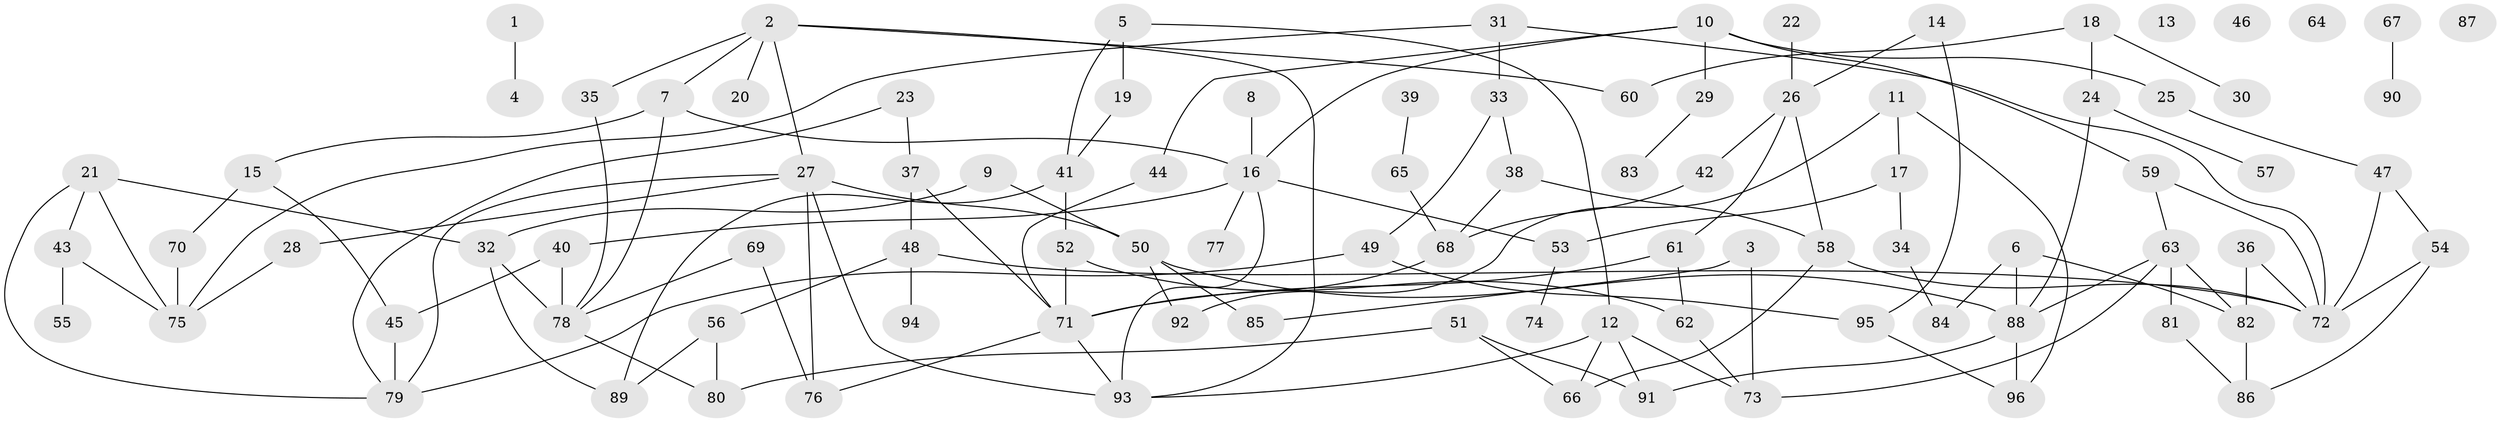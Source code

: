 // Generated by graph-tools (version 1.1) at 2025/25/03/09/25 03:25:23]
// undirected, 96 vertices, 137 edges
graph export_dot {
graph [start="1"]
  node [color=gray90,style=filled];
  1;
  2;
  3;
  4;
  5;
  6;
  7;
  8;
  9;
  10;
  11;
  12;
  13;
  14;
  15;
  16;
  17;
  18;
  19;
  20;
  21;
  22;
  23;
  24;
  25;
  26;
  27;
  28;
  29;
  30;
  31;
  32;
  33;
  34;
  35;
  36;
  37;
  38;
  39;
  40;
  41;
  42;
  43;
  44;
  45;
  46;
  47;
  48;
  49;
  50;
  51;
  52;
  53;
  54;
  55;
  56;
  57;
  58;
  59;
  60;
  61;
  62;
  63;
  64;
  65;
  66;
  67;
  68;
  69;
  70;
  71;
  72;
  73;
  74;
  75;
  76;
  77;
  78;
  79;
  80;
  81;
  82;
  83;
  84;
  85;
  86;
  87;
  88;
  89;
  90;
  91;
  92;
  93;
  94;
  95;
  96;
  1 -- 4;
  2 -- 7;
  2 -- 20;
  2 -- 27;
  2 -- 35;
  2 -- 60;
  2 -- 93;
  3 -- 73;
  3 -- 85;
  5 -- 12;
  5 -- 19;
  5 -- 41;
  6 -- 82;
  6 -- 84;
  6 -- 88;
  7 -- 15;
  7 -- 16;
  7 -- 78;
  8 -- 16;
  9 -- 32;
  9 -- 50;
  10 -- 16;
  10 -- 25;
  10 -- 29;
  10 -- 44;
  10 -- 59;
  11 -- 17;
  11 -- 92;
  11 -- 96;
  12 -- 66;
  12 -- 73;
  12 -- 91;
  12 -- 93;
  14 -- 26;
  14 -- 95;
  15 -- 45;
  15 -- 70;
  16 -- 40;
  16 -- 53;
  16 -- 77;
  16 -- 93;
  17 -- 34;
  17 -- 53;
  18 -- 24;
  18 -- 30;
  18 -- 60;
  19 -- 41;
  21 -- 32;
  21 -- 43;
  21 -- 75;
  21 -- 79;
  22 -- 26;
  23 -- 37;
  23 -- 79;
  24 -- 57;
  24 -- 88;
  25 -- 47;
  26 -- 42;
  26 -- 58;
  26 -- 61;
  27 -- 28;
  27 -- 50;
  27 -- 76;
  27 -- 79;
  27 -- 93;
  28 -- 75;
  29 -- 83;
  31 -- 33;
  31 -- 72;
  31 -- 75;
  32 -- 78;
  32 -- 89;
  33 -- 38;
  33 -- 49;
  34 -- 84;
  35 -- 78;
  36 -- 72;
  36 -- 82;
  37 -- 48;
  37 -- 71;
  38 -- 58;
  38 -- 68;
  39 -- 65;
  40 -- 45;
  40 -- 78;
  41 -- 52;
  41 -- 89;
  42 -- 68;
  43 -- 55;
  43 -- 75;
  44 -- 71;
  45 -- 79;
  47 -- 54;
  47 -- 72;
  48 -- 56;
  48 -- 72;
  48 -- 94;
  49 -- 79;
  49 -- 95;
  50 -- 85;
  50 -- 88;
  50 -- 92;
  51 -- 66;
  51 -- 80;
  51 -- 91;
  52 -- 62;
  52 -- 71;
  53 -- 74;
  54 -- 72;
  54 -- 86;
  56 -- 80;
  56 -- 89;
  58 -- 66;
  58 -- 72;
  59 -- 63;
  59 -- 72;
  61 -- 62;
  61 -- 71;
  62 -- 73;
  63 -- 73;
  63 -- 81;
  63 -- 82;
  63 -- 88;
  65 -- 68;
  67 -- 90;
  68 -- 71;
  69 -- 76;
  69 -- 78;
  70 -- 75;
  71 -- 76;
  71 -- 93;
  78 -- 80;
  81 -- 86;
  82 -- 86;
  88 -- 91;
  88 -- 96;
  95 -- 96;
}

